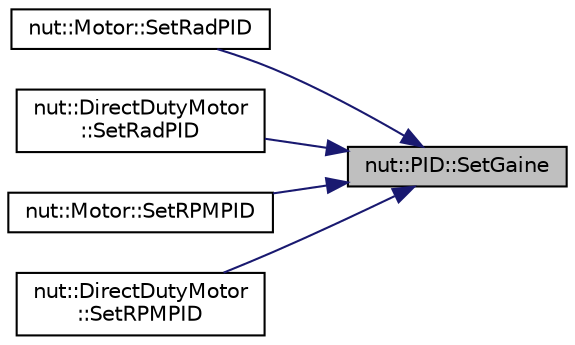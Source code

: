 digraph "nut::PID::SetGaine"
{
 // LATEX_PDF_SIZE
  edge [fontname="Helvetica",fontsize="10",labelfontname="Helvetica",labelfontsize="10"];
  node [fontname="Helvetica",fontsize="10",shape=record];
  rankdir="RL";
  Node1 [label="nut::PID::SetGaine",height=0.2,width=0.4,color="black", fillcolor="grey75", style="filled", fontcolor="black",tooltip="ゲインの設定"];
  Node1 -> Node2 [dir="back",color="midnightblue",fontsize="10",style="solid",fontname="Helvetica"];
  Node2 [label="nut::Motor::SetRadPID",height=0.2,width=0.4,color="black", fillcolor="white", style="filled",URL="$d5/da2/classnut_1_1_motor.html#af545b6d07c1c1b242ef871e0facd48a1",tooltip="角度制御ゲインセット"];
  Node1 -> Node3 [dir="back",color="midnightblue",fontsize="10",style="solid",fontname="Helvetica"];
  Node3 [label="nut::DirectDutyMotor\l::SetRadPID",height=0.2,width=0.4,color="black", fillcolor="white", style="filled",URL="$db/d01/classnut_1_1_direct_duty_motor.html#a9b82d2cc5f79137d7f7b0646323c5017",tooltip="角度制御ゲインセット"];
  Node1 -> Node4 [dir="back",color="midnightblue",fontsize="10",style="solid",fontname="Helvetica"];
  Node4 [label="nut::Motor::SetRPMPID",height=0.2,width=0.4,color="black", fillcolor="white", style="filled",URL="$d5/da2/classnut_1_1_motor.html#af6454bcb8cd9c8c0d6032ac23757d92a",tooltip="速度制御ゲインセット"];
  Node1 -> Node5 [dir="back",color="midnightblue",fontsize="10",style="solid",fontname="Helvetica"];
  Node5 [label="nut::DirectDutyMotor\l::SetRPMPID",height=0.2,width=0.4,color="black", fillcolor="white", style="filled",URL="$db/d01/classnut_1_1_direct_duty_motor.html#ae000b3c6f4682c5f8a94aa39cfdfa369",tooltip="速度制御ゲインセット"];
}
